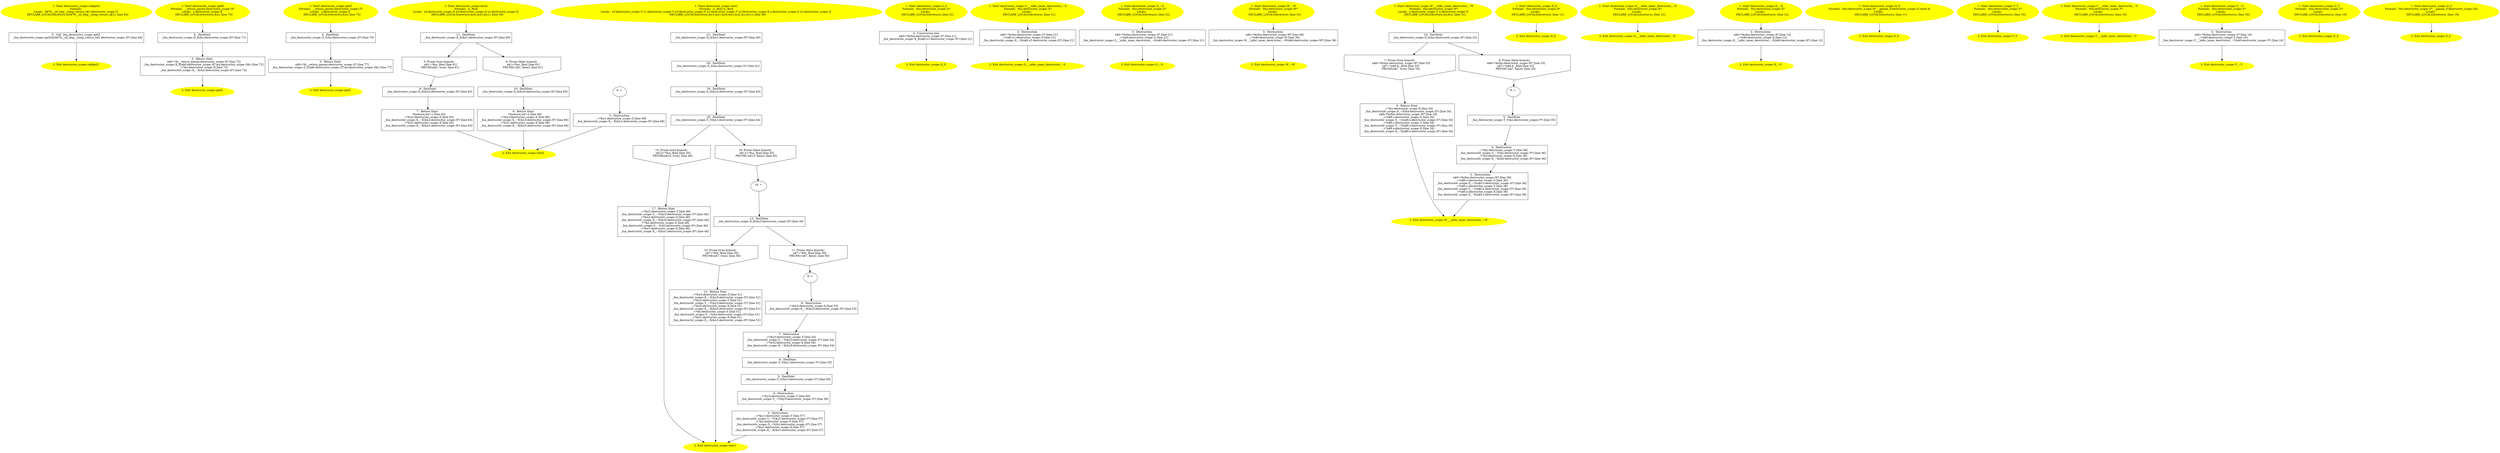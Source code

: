 /* @generated */
digraph iCFG {
"callgetZ#destructor_scope#_ZN16destructor_scope8callgetZEv.2c9a1cb54f86af11f45d83039775201e_1" [label="1: Start destructor_scope::callgetZ\nFormals: \nLocals:  0$?%__sil_tmp__temp_return_n$1:destructor_scope::Z \n   DECLARE_LOCALS(&return,&0$?%__sil_tmp__temp_return_n$1); [line 84]\n " color=yellow style=filled]
	

	 "callgetZ#destructor_scope#_ZN16destructor_scope8callgetZEv.2c9a1cb54f86af11f45d83039775201e_1" -> "callgetZ#destructor_scope#_ZN16destructor_scope8callgetZEv.2c9a1cb54f86af11f45d83039775201e_3" ;
"callgetZ#destructor_scope#_ZN16destructor_scope8callgetZEv.2c9a1cb54f86af11f45d83039775201e_2" [label="2: Exit destructor_scope::callgetZ \n  " color=yellow style=filled]
	

"callgetZ#destructor_scope#_ZN16destructor_scope8callgetZEv.2c9a1cb54f86af11f45d83039775201e_3" [label="3:  Call _fun_destructor_scope::getZ \n   _fun_destructor_scope::getZ(&0$?%__sil_tmp__temp_return_n$1:destructor_scope::Z*) [line 84]\n " shape="box"]
	

	 "callgetZ#destructor_scope#_ZN16destructor_scope8callgetZEv.2c9a1cb54f86af11f45d83039775201e_3" -> "callgetZ#destructor_scope#_ZN16destructor_scope8callgetZEv.2c9a1cb54f86af11f45d83039775201e_2" ;
"getX#destructor_scope#_ZN16destructor_scope4getXEv.b2ba3b7097be97728da335bbc1da58e3_1" [label="1: Start destructor_scope::getX\nFormals:  __return_param:destructor_scope::X*\nLocals:  x:destructor_scope::X \n   DECLARE_LOCALS(&return,&x); [line 70]\n " color=yellow style=filled]
	

	 "getX#destructor_scope#_ZN16destructor_scope4getXEv.b2ba3b7097be97728da335bbc1da58e3_1" -> "getX#destructor_scope#_ZN16destructor_scope4getXEv.b2ba3b7097be97728da335bbc1da58e3_4" ;
"getX#destructor_scope#_ZN16destructor_scope4getXEv.b2ba3b7097be97728da335bbc1da58e3_2" [label="2: Exit destructor_scope::getX \n  " color=yellow style=filled]
	

"getX#destructor_scope#_ZN16destructor_scope4getXEv.b2ba3b7097be97728da335bbc1da58e3_3" [label="3:  Return Stmt \n   n$0=*&__return_param:destructor_scope::X* [line 72]\n  _fun_destructor_scope::X_X(n$0:destructor_scope::X*,&x:destructor_scope::X&) [line 72]\n  _=*&x:destructor_scope::X [line 72]\n  _fun_destructor_scope::X_~X(&x:destructor_scope::X*) [line 72]\n " shape="box"]
	

	 "getX#destructor_scope#_ZN16destructor_scope4getXEv.b2ba3b7097be97728da335bbc1da58e3_3" -> "getX#destructor_scope#_ZN16destructor_scope4getXEv.b2ba3b7097be97728da335bbc1da58e3_2" ;
"getX#destructor_scope#_ZN16destructor_scope4getXEv.b2ba3b7097be97728da335bbc1da58e3_4" [label="4:  DeclStmt \n   _fun_destructor_scope::X_X(&x:destructor_scope::X*) [line 71]\n " shape="box"]
	

	 "getX#destructor_scope#_ZN16destructor_scope4getXEv.b2ba3b7097be97728da335bbc1da58e3_4" -> "getX#destructor_scope#_ZN16destructor_scope4getXEv.b2ba3b7097be97728da335bbc1da58e3_3" ;
"getZ#destructor_scope#_ZN16destructor_scope4getZEv.3a61a74007b69468d628bfcaa77ebe85_1" [label="1: Start destructor_scope::getZ\nFormals:  __return_param:destructor_scope::Z*\nLocals:  z:destructor_scope::Z \n   DECLARE_LOCALS(&return,&z); [line 75]\n " color=yellow style=filled]
	

	 "getZ#destructor_scope#_ZN16destructor_scope4getZEv.3a61a74007b69468d628bfcaa77ebe85_1" -> "getZ#destructor_scope#_ZN16destructor_scope4getZEv.3a61a74007b69468d628bfcaa77ebe85_4" ;
"getZ#destructor_scope#_ZN16destructor_scope4getZEv.3a61a74007b69468d628bfcaa77ebe85_2" [label="2: Exit destructor_scope::getZ \n  " color=yellow style=filled]
	

"getZ#destructor_scope#_ZN16destructor_scope4getZEv.3a61a74007b69468d628bfcaa77ebe85_3" [label="3:  Return Stmt \n   n$0=*&__return_param:destructor_scope::Z* [line 77]\n  _fun_destructor_scope::Z_Z(n$0:destructor_scope::Z*,&z:destructor_scope::Z&) [line 77]\n " shape="box"]
	

	 "getZ#destructor_scope#_ZN16destructor_scope4getZEv.3a61a74007b69468d628bfcaa77ebe85_3" -> "getZ#destructor_scope#_ZN16destructor_scope4getZEv.3a61a74007b69468d628bfcaa77ebe85_2" ;
"getZ#destructor_scope#_ZN16destructor_scope4getZEv.3a61a74007b69468d628bfcaa77ebe85_4" [label="4:  DeclStmt \n   _fun_destructor_scope::Z_Z(&z:destructor_scope::Z*) [line 76]\n " shape="box"]
	

	 "getZ#destructor_scope#_ZN16destructor_scope4getZEv.3a61a74007b69468d628bfcaa77ebe85_4" -> "getZ#destructor_scope#_ZN16destructor_scope4getZEv.3a61a74007b69468d628bfcaa77ebe85_3" ;
"test2#destructor_scope#_ZN16destructor_scope5test2Eb.098ed11854422e6a46c509b82dd7020a_1" [label="1: Start destructor_scope::test2\nFormals:  a:_Bool\nLocals:  x2:destructor_scope::X x3:destructor_scope::X x1:destructor_scope::X \n   DECLARE_LOCALS(&return,&x2,&x3,&x1); [line 59]\n " color=yellow style=filled]
	

	 "test2#destructor_scope#_ZN16destructor_scope5test2Eb.098ed11854422e6a46c509b82dd7020a_1" -> "test2#destructor_scope#_ZN16destructor_scope5test2Eb.098ed11854422e6a46c509b82dd7020a_11" ;
"test2#destructor_scope#_ZN16destructor_scope5test2Eb.098ed11854422e6a46c509b82dd7020a_2" [label="2: Exit destructor_scope::test2 \n  " color=yellow style=filled]
	

"test2#destructor_scope#_ZN16destructor_scope5test2Eb.098ed11854422e6a46c509b82dd7020a_3" [label="3:  Destruction \n   _=*&x1:destructor_scope::X [line 68]\n  _fun_destructor_scope::X_~X(&x1:destructor_scope::X*) [line 68]\n " shape="box"]
	

	 "test2#destructor_scope#_ZN16destructor_scope5test2Eb.098ed11854422e6a46c509b82dd7020a_3" -> "test2#destructor_scope#_ZN16destructor_scope5test2Eb.098ed11854422e6a46c509b82dd7020a_2" ;
"test2#destructor_scope#_ZN16destructor_scope5test2Eb.098ed11854422e6a46c509b82dd7020a_4" [label="4: + \n  " ]
	

	 "test2#destructor_scope#_ZN16destructor_scope5test2Eb.098ed11854422e6a46c509b82dd7020a_4" -> "test2#destructor_scope#_ZN16destructor_scope5test2Eb.098ed11854422e6a46c509b82dd7020a_3" ;
"test2#destructor_scope#_ZN16destructor_scope5test2Eb.098ed11854422e6a46c509b82dd7020a_5" [label="5: Prune (true branch) \n   n$1=*&a:_Bool [line 61]\n  PRUNE(n$1, true); [line 61]\n " shape="invhouse"]
	

	 "test2#destructor_scope#_ZN16destructor_scope5test2Eb.098ed11854422e6a46c509b82dd7020a_5" -> "test2#destructor_scope#_ZN16destructor_scope5test2Eb.098ed11854422e6a46c509b82dd7020a_8" ;
"test2#destructor_scope#_ZN16destructor_scope5test2Eb.098ed11854422e6a46c509b82dd7020a_6" [label="6: Prune (false branch) \n   n$1=*&a:_Bool [line 61]\n  PRUNE(!n$1, false); [line 61]\n " shape="invhouse"]
	

	 "test2#destructor_scope#_ZN16destructor_scope5test2Eb.098ed11854422e6a46c509b82dd7020a_6" -> "test2#destructor_scope#_ZN16destructor_scope5test2Eb.098ed11854422e6a46c509b82dd7020a_10" ;
"test2#destructor_scope#_ZN16destructor_scope5test2Eb.098ed11854422e6a46c509b82dd7020a_7" [label="7:  Return Stmt \n   *&return:int=1 [line 63]\n  _=*&x2:destructor_scope::X [line 63]\n  _fun_destructor_scope::X_~X(&x2:destructor_scope::X*) [line 63]\n  _=*&x1:destructor_scope::X [line 63]\n  _fun_destructor_scope::X_~X(&x1:destructor_scope::X*) [line 63]\n " shape="box"]
	

	 "test2#destructor_scope#_ZN16destructor_scope5test2Eb.098ed11854422e6a46c509b82dd7020a_7" -> "test2#destructor_scope#_ZN16destructor_scope5test2Eb.098ed11854422e6a46c509b82dd7020a_2" ;
"test2#destructor_scope#_ZN16destructor_scope5test2Eb.098ed11854422e6a46c509b82dd7020a_8" [label="8:  DeclStmt \n   _fun_destructor_scope::X_X(&x2:destructor_scope::X*) [line 62]\n " shape="box"]
	

	 "test2#destructor_scope#_ZN16destructor_scope5test2Eb.098ed11854422e6a46c509b82dd7020a_8" -> "test2#destructor_scope#_ZN16destructor_scope5test2Eb.098ed11854422e6a46c509b82dd7020a_7" ;
"test2#destructor_scope#_ZN16destructor_scope5test2Eb.098ed11854422e6a46c509b82dd7020a_9" [label="9:  Return Stmt \n   *&return:int=2 [line 66]\n  _=*&x3:destructor_scope::X [line 66]\n  _fun_destructor_scope::X_~X(&x3:destructor_scope::X*) [line 66]\n  _=*&x1:destructor_scope::X [line 66]\n  _fun_destructor_scope::X_~X(&x1:destructor_scope::X*) [line 66]\n " shape="box"]
	

	 "test2#destructor_scope#_ZN16destructor_scope5test2Eb.098ed11854422e6a46c509b82dd7020a_9" -> "test2#destructor_scope#_ZN16destructor_scope5test2Eb.098ed11854422e6a46c509b82dd7020a_2" ;
"test2#destructor_scope#_ZN16destructor_scope5test2Eb.098ed11854422e6a46c509b82dd7020a_10" [label="10:  DeclStmt \n   _fun_destructor_scope::X_X(&x3:destructor_scope::X*) [line 65]\n " shape="box"]
	

	 "test2#destructor_scope#_ZN16destructor_scope5test2Eb.098ed11854422e6a46c509b82dd7020a_10" -> "test2#destructor_scope#_ZN16destructor_scope5test2Eb.098ed11854422e6a46c509b82dd7020a_9" ;
"test2#destructor_scope#_ZN16destructor_scope5test2Eb.098ed11854422e6a46c509b82dd7020a_11" [label="11:  DeclStmt \n   _fun_destructor_scope::X_X(&x1:destructor_scope::X*) [line 60]\n " shape="box"]
	

	 "test2#destructor_scope#_ZN16destructor_scope5test2Eb.098ed11854422e6a46c509b82dd7020a_11" -> "test2#destructor_scope#_ZN16destructor_scope5test2Eb.098ed11854422e6a46c509b82dd7020a_5" ;
	 "test2#destructor_scope#_ZN16destructor_scope5test2Eb.098ed11854422e6a46c509b82dd7020a_11" -> "test2#destructor_scope#_ZN16destructor_scope5test2Eb.098ed11854422e6a46c509b82dd7020a_6" ;
"test1#destructor_scope#_ZN16destructor_scope5test1Ebb.fea2570de1bd37fe2fd8c1bd9766c861_1" [label="1: Start destructor_scope::test1\nFormals:  a:_Bool b:_Bool\nLocals:  y3:destructor_scope::Y y1:destructor_scope::Y x3:destructor_scope::X y2:destructor_scope::Y x2:destructor_scope::X s:destructor_scope::S x1:destructor_scope::X \n   DECLARE_LOCALS(&return,&y3,&y1,&x3,&y2,&x2,&s,&x1); [line 39]\n " color=yellow style=filled]
	

	 "test1#destructor_scope#_ZN16destructor_scope5test1Ebb.fea2570de1bd37fe2fd8c1bd9766c861_1" -> "test1#destructor_scope#_ZN16destructor_scope5test1Ebb.fea2570de1bd37fe2fd8c1bd9766c861_21" ;
"test1#destructor_scope#_ZN16destructor_scope5test1Ebb.fea2570de1bd37fe2fd8c1bd9766c861_2" [label="2: Exit destructor_scope::test1 \n  " color=yellow style=filled]
	

"test1#destructor_scope#_ZN16destructor_scope5test1Ebb.fea2570de1bd37fe2fd8c1bd9766c861_3" [label="3:  Destruction \n   _=*&y1:destructor_scope::Y [line 57]\n  _fun_destructor_scope::Y_~Y(&y1:destructor_scope::Y*) [line 57]\n  _=*&s:destructor_scope::S [line 57]\n  _fun_destructor_scope::S_~S(&s:destructor_scope::S*) [line 57]\n  _=*&x1:destructor_scope::X [line 57]\n  _fun_destructor_scope::X_~X(&x1:destructor_scope::X*) [line 57]\n " shape="box"]
	

	 "test1#destructor_scope#_ZN16destructor_scope5test1Ebb.fea2570de1bd37fe2fd8c1bd9766c861_3" -> "test1#destructor_scope#_ZN16destructor_scope5test1Ebb.fea2570de1bd37fe2fd8c1bd9766c861_2" ;
"test1#destructor_scope#_ZN16destructor_scope5test1Ebb.fea2570de1bd37fe2fd8c1bd9766c861_4" [label="4:  Destruction \n   _=*&y3:destructor_scope::Y [line 56]\n  _fun_destructor_scope::Y_~Y(&y3:destructor_scope::Y*) [line 56]\n " shape="box"]
	

	 "test1#destructor_scope#_ZN16destructor_scope5test1Ebb.fea2570de1bd37fe2fd8c1bd9766c861_4" -> "test1#destructor_scope#_ZN16destructor_scope5test1Ebb.fea2570de1bd37fe2fd8c1bd9766c861_3" ;
"test1#destructor_scope#_ZN16destructor_scope5test1Ebb.fea2570de1bd37fe2fd8c1bd9766c861_5" [label="5:  DeclStmt \n   _fun_destructor_scope::Y_Y(&y3:destructor_scope::Y*) [line 56]\n " shape="box"]
	

	 "test1#destructor_scope#_ZN16destructor_scope5test1Ebb.fea2570de1bd37fe2fd8c1bd9766c861_5" -> "test1#destructor_scope#_ZN16destructor_scope5test1Ebb.fea2570de1bd37fe2fd8c1bd9766c861_4" ;
"test1#destructor_scope#_ZN16destructor_scope5test1Ebb.fea2570de1bd37fe2fd8c1bd9766c861_6" [label="6:  DeclStmt \n   _fun_destructor_scope::Y_Y(&y1:destructor_scope::Y*) [line 55]\n " shape="box"]
	

	 "test1#destructor_scope#_ZN16destructor_scope5test1Ebb.fea2570de1bd37fe2fd8c1bd9766c861_6" -> "test1#destructor_scope#_ZN16destructor_scope5test1Ebb.fea2570de1bd37fe2fd8c1bd9766c861_5" ;
"test1#destructor_scope#_ZN16destructor_scope5test1Ebb.fea2570de1bd37fe2fd8c1bd9766c861_7" [label="7:  Destruction \n   _=*&y2:destructor_scope::Y [line 54]\n  _fun_destructor_scope::Y_~Y(&y2:destructor_scope::Y*) [line 54]\n  _=*&x2:destructor_scope::X [line 54]\n  _fun_destructor_scope::X_~X(&x2:destructor_scope::X*) [line 54]\n " shape="box"]
	

	 "test1#destructor_scope#_ZN16destructor_scope5test1Ebb.fea2570de1bd37fe2fd8c1bd9766c861_7" -> "test1#destructor_scope#_ZN16destructor_scope5test1Ebb.fea2570de1bd37fe2fd8c1bd9766c861_6" ;
"test1#destructor_scope#_ZN16destructor_scope5test1Ebb.fea2570de1bd37fe2fd8c1bd9766c861_8" [label="8:  Destruction \n   _=*&x3:destructor_scope::X [line 53]\n  _fun_destructor_scope::X_~X(&x3:destructor_scope::X*) [line 53]\n " shape="box"]
	

	 "test1#destructor_scope#_ZN16destructor_scope5test1Ebb.fea2570de1bd37fe2fd8c1bd9766c861_8" -> "test1#destructor_scope#_ZN16destructor_scope5test1Ebb.fea2570de1bd37fe2fd8c1bd9766c861_7" ;
"test1#destructor_scope#_ZN16destructor_scope5test1Ebb.fea2570de1bd37fe2fd8c1bd9766c861_9" [label="9: + \n  " ]
	

	 "test1#destructor_scope#_ZN16destructor_scope5test1Ebb.fea2570de1bd37fe2fd8c1bd9766c861_9" -> "test1#destructor_scope#_ZN16destructor_scope5test1Ebb.fea2570de1bd37fe2fd8c1bd9766c861_8" ;
"test1#destructor_scope#_ZN16destructor_scope5test1Ebb.fea2570de1bd37fe2fd8c1bd9766c861_10" [label="10: Prune (true branch) \n   n$7=*&b:_Bool [line 50]\n  PRUNE(n$7, true); [line 50]\n " shape="invhouse"]
	

	 "test1#destructor_scope#_ZN16destructor_scope5test1Ebb.fea2570de1bd37fe2fd8c1bd9766c861_10" -> "test1#destructor_scope#_ZN16destructor_scope5test1Ebb.fea2570de1bd37fe2fd8c1bd9766c861_12" ;
"test1#destructor_scope#_ZN16destructor_scope5test1Ebb.fea2570de1bd37fe2fd8c1bd9766c861_11" [label="11: Prune (false branch) \n   n$7=*&b:_Bool [line 50]\n  PRUNE(!n$7, false); [line 50]\n " shape="invhouse"]
	

	 "test1#destructor_scope#_ZN16destructor_scope5test1Ebb.fea2570de1bd37fe2fd8c1bd9766c861_11" -> "test1#destructor_scope#_ZN16destructor_scope5test1Ebb.fea2570de1bd37fe2fd8c1bd9766c861_9" ;
"test1#destructor_scope#_ZN16destructor_scope5test1Ebb.fea2570de1bd37fe2fd8c1bd9766c861_12" [label="12:  Return Stmt \n   _=*&x3:destructor_scope::X [line 51]\n  _fun_destructor_scope::X_~X(&x3:destructor_scope::X*) [line 51]\n  _=*&y2:destructor_scope::Y [line 51]\n  _fun_destructor_scope::Y_~Y(&y2:destructor_scope::Y*) [line 51]\n  _=*&x2:destructor_scope::X [line 51]\n  _fun_destructor_scope::X_~X(&x2:destructor_scope::X*) [line 51]\n  _=*&s:destructor_scope::S [line 51]\n  _fun_destructor_scope::S_~S(&s:destructor_scope::S*) [line 51]\n  _=*&x1:destructor_scope::X [line 51]\n  _fun_destructor_scope::X_~X(&x1:destructor_scope::X*) [line 51]\n " shape="box"]
	

	 "test1#destructor_scope#_ZN16destructor_scope5test1Ebb.fea2570de1bd37fe2fd8c1bd9766c861_12" -> "test1#destructor_scope#_ZN16destructor_scope5test1Ebb.fea2570de1bd37fe2fd8c1bd9766c861_2" ;
"test1#destructor_scope#_ZN16destructor_scope5test1Ebb.fea2570de1bd37fe2fd8c1bd9766c861_13" [label="13:  DeclStmt \n   _fun_destructor_scope::X_X(&x3:destructor_scope::X*) [line 49]\n " shape="box"]
	

	 "test1#destructor_scope#_ZN16destructor_scope5test1Ebb.fea2570de1bd37fe2fd8c1bd9766c861_13" -> "test1#destructor_scope#_ZN16destructor_scope5test1Ebb.fea2570de1bd37fe2fd8c1bd9766c861_10" ;
	 "test1#destructor_scope#_ZN16destructor_scope5test1Ebb.fea2570de1bd37fe2fd8c1bd9766c861_13" -> "test1#destructor_scope#_ZN16destructor_scope5test1Ebb.fea2570de1bd37fe2fd8c1bd9766c861_11" ;
"test1#destructor_scope#_ZN16destructor_scope5test1Ebb.fea2570de1bd37fe2fd8c1bd9766c861_14" [label="14: + \n  " ]
	

	 "test1#destructor_scope#_ZN16destructor_scope5test1Ebb.fea2570de1bd37fe2fd8c1bd9766c861_14" -> "test1#destructor_scope#_ZN16destructor_scope5test1Ebb.fea2570de1bd37fe2fd8c1bd9766c861_13" ;
"test1#destructor_scope#_ZN16destructor_scope5test1Ebb.fea2570de1bd37fe2fd8c1bd9766c861_15" [label="15: Prune (true branch) \n   n$13=*&a:_Bool [line 45]\n  PRUNE(n$13, true); [line 45]\n " shape="invhouse"]
	

	 "test1#destructor_scope#_ZN16destructor_scope5test1Ebb.fea2570de1bd37fe2fd8c1bd9766c861_15" -> "test1#destructor_scope#_ZN16destructor_scope5test1Ebb.fea2570de1bd37fe2fd8c1bd9766c861_17" ;
"test1#destructor_scope#_ZN16destructor_scope5test1Ebb.fea2570de1bd37fe2fd8c1bd9766c861_16" [label="16: Prune (false branch) \n   n$13=*&a:_Bool [line 45]\n  PRUNE(!n$13, false); [line 45]\n " shape="invhouse"]
	

	 "test1#destructor_scope#_ZN16destructor_scope5test1Ebb.fea2570de1bd37fe2fd8c1bd9766c861_16" -> "test1#destructor_scope#_ZN16destructor_scope5test1Ebb.fea2570de1bd37fe2fd8c1bd9766c861_14" ;
"test1#destructor_scope#_ZN16destructor_scope5test1Ebb.fea2570de1bd37fe2fd8c1bd9766c861_17" [label="17:  Return Stmt \n   _=*&y2:destructor_scope::Y [line 46]\n  _fun_destructor_scope::Y_~Y(&y2:destructor_scope::Y*) [line 46]\n  _=*&x2:destructor_scope::X [line 46]\n  _fun_destructor_scope::X_~X(&x2:destructor_scope::X*) [line 46]\n  _=*&s:destructor_scope::S [line 46]\n  _fun_destructor_scope::S_~S(&s:destructor_scope::S*) [line 46]\n  _=*&x1:destructor_scope::X [line 46]\n  _fun_destructor_scope::X_~X(&x1:destructor_scope::X*) [line 46]\n " shape="box"]
	

	 "test1#destructor_scope#_ZN16destructor_scope5test1Ebb.fea2570de1bd37fe2fd8c1bd9766c861_17" -> "test1#destructor_scope#_ZN16destructor_scope5test1Ebb.fea2570de1bd37fe2fd8c1bd9766c861_2" ;
"test1#destructor_scope#_ZN16destructor_scope5test1Ebb.fea2570de1bd37fe2fd8c1bd9766c861_18" [label="18:  DeclStmt \n   _fun_destructor_scope::Y_Y(&y2:destructor_scope::Y*) [line 44]\n " shape="box"]
	

	 "test1#destructor_scope#_ZN16destructor_scope5test1Ebb.fea2570de1bd37fe2fd8c1bd9766c861_18" -> "test1#destructor_scope#_ZN16destructor_scope5test1Ebb.fea2570de1bd37fe2fd8c1bd9766c861_15" ;
	 "test1#destructor_scope#_ZN16destructor_scope5test1Ebb.fea2570de1bd37fe2fd8c1bd9766c861_18" -> "test1#destructor_scope#_ZN16destructor_scope5test1Ebb.fea2570de1bd37fe2fd8c1bd9766c861_16" ;
"test1#destructor_scope#_ZN16destructor_scope5test1Ebb.fea2570de1bd37fe2fd8c1bd9766c861_19" [label="19:  DeclStmt \n   _fun_destructor_scope::X_X(&x2:destructor_scope::X*) [line 43]\n " shape="box"]
	

	 "test1#destructor_scope#_ZN16destructor_scope5test1Ebb.fea2570de1bd37fe2fd8c1bd9766c861_19" -> "test1#destructor_scope#_ZN16destructor_scope5test1Ebb.fea2570de1bd37fe2fd8c1bd9766c861_18" ;
"test1#destructor_scope#_ZN16destructor_scope5test1Ebb.fea2570de1bd37fe2fd8c1bd9766c861_20" [label="20:  DeclStmt \n   _fun_destructor_scope::S_S(&s:destructor_scope::S*) [line 41]\n " shape="box"]
	

	 "test1#destructor_scope#_ZN16destructor_scope5test1Ebb.fea2570de1bd37fe2fd8c1bd9766c861_20" -> "test1#destructor_scope#_ZN16destructor_scope5test1Ebb.fea2570de1bd37fe2fd8c1bd9766c861_19" ;
"test1#destructor_scope#_ZN16destructor_scope5test1Ebb.fea2570de1bd37fe2fd8c1bd9766c861_21" [label="21:  DeclStmt \n   _fun_destructor_scope::X_X(&x1:destructor_scope::X*) [line 40]\n " shape="box"]
	

	 "test1#destructor_scope#_ZN16destructor_scope5test1Ebb.fea2570de1bd37fe2fd8c1bd9766c861_21" -> "test1#destructor_scope#_ZN16destructor_scope5test1Ebb.fea2570de1bd37fe2fd8c1bd9766c861_20" ;
"S#S#destructor_scope#{_ZN16destructor_scope1SC1Ev|constexpr}.8a90c7de74a36914310ae757d91d91ff_1" [label="1: Start destructor_scope::S_S\nFormals:  this:destructor_scope::S*\nLocals:  \n   DECLARE_LOCALS(&return); [line 21]\n " color=yellow style=filled]
	

	 "S#S#destructor_scope#{_ZN16destructor_scope1SC1Ev|constexpr}.8a90c7de74a36914310ae757d91d91ff_1" -> "S#S#destructor_scope#{_ZN16destructor_scope1SC1Ev|constexpr}.8a90c7de74a36914310ae757d91d91ff_3" ;
"S#S#destructor_scope#{_ZN16destructor_scope1SC1Ev|constexpr}.8a90c7de74a36914310ae757d91d91ff_2" [label="2: Exit destructor_scope::S_S \n  " color=yellow style=filled]
	

"S#S#destructor_scope#{_ZN16destructor_scope1SC1Ev|constexpr}.8a90c7de74a36914310ae757d91d91ff_3" [label="3:  Constructor Init \n   n$0=*&this:destructor_scope::S* [line 21]\n  _fun_destructor_scope::X_X(n$0.x1:destructor_scope::X*) [line 21]\n " shape="box"]
	

	 "S#S#destructor_scope#{_ZN16destructor_scope1SC1Ev|constexpr}.8a90c7de74a36914310ae757d91d91ff_3" -> "S#S#destructor_scope#{_ZN16destructor_scope1SC1Ev|constexpr}.8a90c7de74a36914310ae757d91d91ff_2" ;
"__infer_inner_destructor_~S#S#destructor_scope#(_ZN16destructor_scope1SD0Ev).c9c88a7d09356d579c04681847b139d2_1" [label="1: Start destructor_scope::S___infer_inner_destructor_~S\nFormals:  this:destructor_scope::S*\nLocals:  \n   DECLARE_LOCALS(&return); [line 21]\n " color=yellow style=filled]
	

	 "__infer_inner_destructor_~S#S#destructor_scope#(_ZN16destructor_scope1SD0Ev).c9c88a7d09356d579c04681847b139d2_1" -> "__infer_inner_destructor_~S#S#destructor_scope#(_ZN16destructor_scope1SD0Ev).c9c88a7d09356d579c04681847b139d2_3" ;
"__infer_inner_destructor_~S#S#destructor_scope#(_ZN16destructor_scope1SD0Ev).c9c88a7d09356d579c04681847b139d2_2" [label="2: Exit destructor_scope::S___infer_inner_destructor_~S \n  " color=yellow style=filled]
	

"__infer_inner_destructor_~S#S#destructor_scope#(_ZN16destructor_scope1SD0Ev).c9c88a7d09356d579c04681847b139d2_3" [label="3:  Destruction \n   n$0=*&this:destructor_scope::S* [line 21]\n  _=*n$0.x1:destructor_scope::X [line 21]\n  _fun_destructor_scope::X_~X(n$0.x1:destructor_scope::X*) [line 21]\n " shape="box"]
	

	 "__infer_inner_destructor_~S#S#destructor_scope#(_ZN16destructor_scope1SD0Ev).c9c88a7d09356d579c04681847b139d2_3" -> "__infer_inner_destructor_~S#S#destructor_scope#(_ZN16destructor_scope1SD0Ev).c9c88a7d09356d579c04681847b139d2_2" ;
"~S#S#destructor_scope#(_ZN16destructor_scope1SD0Ev).e029a1be84e1c759d19e67b6cee10d7f_1" [label="1: Start destructor_scope::S_~S\nFormals:  this:destructor_scope::S*\nLocals:  \n   DECLARE_LOCALS(&return); [line 21]\n " color=yellow style=filled]
	

	 "~S#S#destructor_scope#(_ZN16destructor_scope1SD0Ev).e029a1be84e1c759d19e67b6cee10d7f_1" -> "~S#S#destructor_scope#(_ZN16destructor_scope1SD0Ev).e029a1be84e1c759d19e67b6cee10d7f_3" ;
"~S#S#destructor_scope#(_ZN16destructor_scope1SD0Ev).e029a1be84e1c759d19e67b6cee10d7f_2" [label="2: Exit destructor_scope::S_~S \n  " color=yellow style=filled]
	

"~S#S#destructor_scope#(_ZN16destructor_scope1SD0Ev).e029a1be84e1c759d19e67b6cee10d7f_3" [label="3:  Destruction \n   n$0=*&this:destructor_scope::S* [line 21]\n  _=*n$0:destructor_scope::S [line 21]\n  _fun_destructor_scope::S___infer_inner_destructor_~S(n$0:destructor_scope::S*) [line 21]\n " shape="box"]
	

	 "~S#S#destructor_scope#(_ZN16destructor_scope1SD0Ev).e029a1be84e1c759d19e67b6cee10d7f_3" -> "~S#S#destructor_scope#(_ZN16destructor_scope1SD0Ev).e029a1be84e1c759d19e67b6cee10d7f_2" ;
"~W#W#destructor_scope#(_ZN16destructor_scope1WD0Ev).9885401ab9f4b0bdd64fdcd63dd6accc_1" [label="1: Start destructor_scope::W_~W\nFormals:  this:destructor_scope::W*\nLocals:  \n   DECLARE_LOCALS(&return); [line 31]\n " color=yellow style=filled]
	

	 "~W#W#destructor_scope#(_ZN16destructor_scope1WD0Ev).9885401ab9f4b0bdd64fdcd63dd6accc_1" -> "~W#W#destructor_scope#(_ZN16destructor_scope1WD0Ev).9885401ab9f4b0bdd64fdcd63dd6accc_3" ;
"~W#W#destructor_scope#(_ZN16destructor_scope1WD0Ev).9885401ab9f4b0bdd64fdcd63dd6accc_2" [label="2: Exit destructor_scope::W_~W \n  " color=yellow style=filled]
	

"~W#W#destructor_scope#(_ZN16destructor_scope1WD0Ev).9885401ab9f4b0bdd64fdcd63dd6accc_3" [label="3:  Destruction \n   n$0=*&this:destructor_scope::W* [line 36]\n  _=*n$0:destructor_scope::W [line 36]\n  _fun_destructor_scope::W___infer_inner_destructor_~W(n$0:destructor_scope::W*) [line 36]\n " shape="box"]
	

	 "~W#W#destructor_scope#(_ZN16destructor_scope1WD0Ev).9885401ab9f4b0bdd64fdcd63dd6accc_3" -> "~W#W#destructor_scope#(_ZN16destructor_scope1WD0Ev).9885401ab9f4b0bdd64fdcd63dd6accc_2" ;
"__infer_inner_destructor_~W#W#destructor_scope#(_ZN16destructor_scope1WD0Ev).37a82ed518652a47d87bdadb9b9382b3_1" [label="1: Start destructor_scope::W___infer_inner_destructor_~W\nFormals:  this:destructor_scope::W*\nLocals:  y:destructor_scope::Y x:destructor_scope::X \n   DECLARE_LOCALS(&return,&y,&x); [line 31]\n " color=yellow style=filled]
	

	 "__infer_inner_destructor_~W#W#destructor_scope#(_ZN16destructor_scope1WD0Ev).37a82ed518652a47d87bdadb9b9382b3_1" -> "__infer_inner_destructor_~W#W#destructor_scope#(_ZN16destructor_scope1WD0Ev).37a82ed518652a47d87bdadb9b9382b3_10" ;
"__infer_inner_destructor_~W#W#destructor_scope#(_ZN16destructor_scope1WD0Ev).37a82ed518652a47d87bdadb9b9382b3_2" [label="2: Exit destructor_scope::W___infer_inner_destructor_~W \n  " color=yellow style=filled]
	

"__infer_inner_destructor_~W#W#destructor_scope#(_ZN16destructor_scope1WD0Ev).37a82ed518652a47d87bdadb9b9382b3_3" [label="3:  Destruction \n   n$0=*&this:destructor_scope::W* [line 36]\n  _=*n$0.s:destructor_scope::S [line 36]\n  _fun_destructor_scope::S_~S(n$0.s:destructor_scope::S*) [line 36]\n  _=*n$0.y:destructor_scope::Y [line 36]\n  _fun_destructor_scope::Y_~Y(n$0.y:destructor_scope::Y*) [line 36]\n  _=*n$0.x:destructor_scope::X [line 36]\n  _fun_destructor_scope::X_~X(n$0.x:destructor_scope::X*) [line 36]\n " shape="box"]
	

	 "__infer_inner_destructor_~W#W#destructor_scope#(_ZN16destructor_scope1WD0Ev).37a82ed518652a47d87bdadb9b9382b3_3" -> "__infer_inner_destructor_~W#W#destructor_scope#(_ZN16destructor_scope1WD0Ev).37a82ed518652a47d87bdadb9b9382b3_2" ;
"__infer_inner_destructor_~W#W#destructor_scope#(_ZN16destructor_scope1WD0Ev).37a82ed518652a47d87bdadb9b9382b3_4" [label="4:  Destruction \n   _=*&y:destructor_scope::Y [line 36]\n  _fun_destructor_scope::Y_~Y(&y:destructor_scope::Y*) [line 36]\n  _=*&x:destructor_scope::X [line 36]\n  _fun_destructor_scope::X_~X(&x:destructor_scope::X*) [line 36]\n " shape="box"]
	

	 "__infer_inner_destructor_~W#W#destructor_scope#(_ZN16destructor_scope1WD0Ev).37a82ed518652a47d87bdadb9b9382b3_4" -> "__infer_inner_destructor_~W#W#destructor_scope#(_ZN16destructor_scope1WD0Ev).37a82ed518652a47d87bdadb9b9382b3_3" ;
"__infer_inner_destructor_~W#W#destructor_scope#(_ZN16destructor_scope1WD0Ev).37a82ed518652a47d87bdadb9b9382b3_5" [label="5:  DeclStmt \n   _fun_destructor_scope::Y_Y(&y:destructor_scope::Y*) [line 35]\n " shape="box"]
	

	 "__infer_inner_destructor_~W#W#destructor_scope#(_ZN16destructor_scope1WD0Ev).37a82ed518652a47d87bdadb9b9382b3_5" -> "__infer_inner_destructor_~W#W#destructor_scope#(_ZN16destructor_scope1WD0Ev).37a82ed518652a47d87bdadb9b9382b3_4" ;
"__infer_inner_destructor_~W#W#destructor_scope#(_ZN16destructor_scope1WD0Ev).37a82ed518652a47d87bdadb9b9382b3_6" [label="6: + \n  " ]
	

	 "__infer_inner_destructor_~W#W#destructor_scope#(_ZN16destructor_scope1WD0Ev).37a82ed518652a47d87bdadb9b9382b3_6" -> "__infer_inner_destructor_~W#W#destructor_scope#(_ZN16destructor_scope1WD0Ev).37a82ed518652a47d87bdadb9b9382b3_5" ;
"__infer_inner_destructor_~W#W#destructor_scope#(_ZN16destructor_scope1WD0Ev).37a82ed518652a47d87bdadb9b9382b3_7" [label="7: Prune (true branch) \n   n$6=*&this:destructor_scope::W* [line 33]\n  n$7=*n$6.b:_Bool [line 33]\n  PRUNE(n$7, true); [line 33]\n " shape="invhouse"]
	

	 "__infer_inner_destructor_~W#W#destructor_scope#(_ZN16destructor_scope1WD0Ev).37a82ed518652a47d87bdadb9b9382b3_7" -> "__infer_inner_destructor_~W#W#destructor_scope#(_ZN16destructor_scope1WD0Ev).37a82ed518652a47d87bdadb9b9382b3_9" ;
"__infer_inner_destructor_~W#W#destructor_scope#(_ZN16destructor_scope1WD0Ev).37a82ed518652a47d87bdadb9b9382b3_8" [label="8: Prune (false branch) \n   n$6=*&this:destructor_scope::W* [line 33]\n  n$7=*n$6.b:_Bool [line 33]\n  PRUNE(!n$7, false); [line 33]\n " shape="invhouse"]
	

	 "__infer_inner_destructor_~W#W#destructor_scope#(_ZN16destructor_scope1WD0Ev).37a82ed518652a47d87bdadb9b9382b3_8" -> "__infer_inner_destructor_~W#W#destructor_scope#(_ZN16destructor_scope1WD0Ev).37a82ed518652a47d87bdadb9b9382b3_6" ;
"__infer_inner_destructor_~W#W#destructor_scope#(_ZN16destructor_scope1WD0Ev).37a82ed518652a47d87bdadb9b9382b3_9" [label="9:  Return Stmt \n   _=*&x:destructor_scope::X [line 34]\n  _fun_destructor_scope::X_~X(&x:destructor_scope::X*) [line 34]\n  n$9=*&this:destructor_scope::W* [line 34]\n  _=*n$9.s:destructor_scope::S [line 34]\n  _fun_destructor_scope::S_~S(n$9.s:destructor_scope::S*) [line 34]\n  _=*n$9.y:destructor_scope::Y [line 34]\n  _fun_destructor_scope::Y_~Y(n$9.y:destructor_scope::Y*) [line 34]\n  _=*n$9.x:destructor_scope::X [line 34]\n  _fun_destructor_scope::X_~X(n$9.x:destructor_scope::X*) [line 34]\n " shape="box"]
	

	 "__infer_inner_destructor_~W#W#destructor_scope#(_ZN16destructor_scope1WD0Ev).37a82ed518652a47d87bdadb9b9382b3_9" -> "__infer_inner_destructor_~W#W#destructor_scope#(_ZN16destructor_scope1WD0Ev).37a82ed518652a47d87bdadb9b9382b3_2" ;
"__infer_inner_destructor_~W#W#destructor_scope#(_ZN16destructor_scope1WD0Ev).37a82ed518652a47d87bdadb9b9382b3_10" [label="10:  DeclStmt \n   _fun_destructor_scope::X_X(&x:destructor_scope::X*) [line 32]\n " shape="box"]
	

	 "__infer_inner_destructor_~W#W#destructor_scope#(_ZN16destructor_scope1WD0Ev).37a82ed518652a47d87bdadb9b9382b3_10" -> "__infer_inner_destructor_~W#W#destructor_scope#(_ZN16destructor_scope1WD0Ev).37a82ed518652a47d87bdadb9b9382b3_7" ;
	 "__infer_inner_destructor_~W#W#destructor_scope#(_ZN16destructor_scope1WD0Ev).37a82ed518652a47d87bdadb9b9382b3_10" -> "__infer_inner_destructor_~W#W#destructor_scope#(_ZN16destructor_scope1WD0Ev).37a82ed518652a47d87bdadb9b9382b3_8" ;
"X#X#destructor_scope#{_ZN16destructor_scope1XC1Ev|constexpr}.2fe4286cdaf024592bc7b4ad8b4a565f_1" [label="1: Start destructor_scope::X_X\nFormals:  this:destructor_scope::X*\nLocals:  \n   DECLARE_LOCALS(&return); [line 11]\n " color=yellow style=filled]
	

	 "X#X#destructor_scope#{_ZN16destructor_scope1XC1Ev|constexpr}.2fe4286cdaf024592bc7b4ad8b4a565f_1" -> "X#X#destructor_scope#{_ZN16destructor_scope1XC1Ev|constexpr}.2fe4286cdaf024592bc7b4ad8b4a565f_2" ;
"X#X#destructor_scope#{_ZN16destructor_scope1XC1Ev|constexpr}.2fe4286cdaf024592bc7b4ad8b4a565f_2" [label="2: Exit destructor_scope::X_X \n  " color=yellow style=filled]
	

"__infer_inner_destructor_~X#X#destructor_scope#(_ZN16destructor_scope1XD0Ev).e34b7d35c667e9a0c249014ae7750d5b_1" [label="1: Start destructor_scope::X___infer_inner_destructor_~X\nFormals:  this:destructor_scope::X*\nLocals:  \n   DECLARE_LOCALS(&return); [line 12]\n " color=yellow style=filled]
	

	 "__infer_inner_destructor_~X#X#destructor_scope#(_ZN16destructor_scope1XD0Ev).e34b7d35c667e9a0c249014ae7750d5b_1" -> "__infer_inner_destructor_~X#X#destructor_scope#(_ZN16destructor_scope1XD0Ev).e34b7d35c667e9a0c249014ae7750d5b_2" ;
"__infer_inner_destructor_~X#X#destructor_scope#(_ZN16destructor_scope1XD0Ev).e34b7d35c667e9a0c249014ae7750d5b_2" [label="2: Exit destructor_scope::X___infer_inner_destructor_~X \n  " color=yellow style=filled]
	

"~X#X#destructor_scope#(_ZN16destructor_scope1XD0Ev).f18f0761b16fe36438c4eae7e576b682_1" [label="1: Start destructor_scope::X_~X\nFormals:  this:destructor_scope::X*\nLocals:  \n   DECLARE_LOCALS(&return); [line 12]\n " color=yellow style=filled]
	

	 "~X#X#destructor_scope#(_ZN16destructor_scope1XD0Ev).f18f0761b16fe36438c4eae7e576b682_1" -> "~X#X#destructor_scope#(_ZN16destructor_scope1XD0Ev).f18f0761b16fe36438c4eae7e576b682_3" ;
"~X#X#destructor_scope#(_ZN16destructor_scope1XD0Ev).f18f0761b16fe36438c4eae7e576b682_2" [label="2: Exit destructor_scope::X_~X \n  " color=yellow style=filled]
	

"~X#X#destructor_scope#(_ZN16destructor_scope1XD0Ev).f18f0761b16fe36438c4eae7e576b682_3" [label="3:  Destruction \n   n$0=*&this:destructor_scope::X* [line 12]\n  _=*n$0:destructor_scope::X [line 12]\n  _fun_destructor_scope::X___infer_inner_destructor_~X(n$0:destructor_scope::X*) [line 12]\n " shape="box"]
	

	 "~X#X#destructor_scope#(_ZN16destructor_scope1XD0Ev).f18f0761b16fe36438c4eae7e576b682_3" -> "~X#X#destructor_scope#(_ZN16destructor_scope1XD0Ev).f18f0761b16fe36438c4eae7e576b682_2" ;
"X#X#destructor_scope#{_ZN16destructor_scope1XC1ERKS0_|constexpr}.2414d8fbaa297d1fce05355d53896b6b_1" [label="1: Start destructor_scope::X_X\nFormals:  this:destructor_scope::X* __param_0:destructor_scope::X const &\nLocals:  \n   DECLARE_LOCALS(&return); [line 11]\n " color=yellow style=filled]
	

	 "X#X#destructor_scope#{_ZN16destructor_scope1XC1ERKS0_|constexpr}.2414d8fbaa297d1fce05355d53896b6b_1" -> "X#X#destructor_scope#{_ZN16destructor_scope1XC1ERKS0_|constexpr}.2414d8fbaa297d1fce05355d53896b6b_2" ;
"X#X#destructor_scope#{_ZN16destructor_scope1XC1ERKS0_|constexpr}.2414d8fbaa297d1fce05355d53896b6b_2" [label="2: Exit destructor_scope::X_X \n  " color=yellow style=filled]
	

"Y#Y#destructor_scope#{_ZN16destructor_scope1YC1Ev|constexpr}.bbec2666e178558d30786fd357bae394_1" [label="1: Start destructor_scope::Y_Y\nFormals:  this:destructor_scope::Y*\nLocals:  \n   DECLARE_LOCALS(&return); [line 15]\n " color=yellow style=filled]
	

	 "Y#Y#destructor_scope#{_ZN16destructor_scope1YC1Ev|constexpr}.bbec2666e178558d30786fd357bae394_1" -> "Y#Y#destructor_scope#{_ZN16destructor_scope1YC1Ev|constexpr}.bbec2666e178558d30786fd357bae394_2" ;
"Y#Y#destructor_scope#{_ZN16destructor_scope1YC1Ev|constexpr}.bbec2666e178558d30786fd357bae394_2" [label="2: Exit destructor_scope::Y_Y \n  " color=yellow style=filled]
	

"__infer_inner_destructor_~Y#Y#destructor_scope#(_ZN16destructor_scope1YD0Ev).71e5f497c4eb72b48471526acc7e1690_1" [label="1: Start destructor_scope::Y___infer_inner_destructor_~Y\nFormals:  this:destructor_scope::Y*\nLocals:  \n   DECLARE_LOCALS(&return); [line 16]\n " color=yellow style=filled]
	

	 "__infer_inner_destructor_~Y#Y#destructor_scope#(_ZN16destructor_scope1YD0Ev).71e5f497c4eb72b48471526acc7e1690_1" -> "__infer_inner_destructor_~Y#Y#destructor_scope#(_ZN16destructor_scope1YD0Ev).71e5f497c4eb72b48471526acc7e1690_2" ;
"__infer_inner_destructor_~Y#Y#destructor_scope#(_ZN16destructor_scope1YD0Ev).71e5f497c4eb72b48471526acc7e1690_2" [label="2: Exit destructor_scope::Y___infer_inner_destructor_~Y \n  " color=yellow style=filled]
	

"~Y#Y#destructor_scope#(_ZN16destructor_scope1YD0Ev).c1e3be6c11bac066871bac643c1a7d33_1" [label="1: Start destructor_scope::Y_~Y\nFormals:  this:destructor_scope::Y*\nLocals:  \n   DECLARE_LOCALS(&return); [line 16]\n " color=yellow style=filled]
	

	 "~Y#Y#destructor_scope#(_ZN16destructor_scope1YD0Ev).c1e3be6c11bac066871bac643c1a7d33_1" -> "~Y#Y#destructor_scope#(_ZN16destructor_scope1YD0Ev).c1e3be6c11bac066871bac643c1a7d33_3" ;
"~Y#Y#destructor_scope#(_ZN16destructor_scope1YD0Ev).c1e3be6c11bac066871bac643c1a7d33_2" [label="2: Exit destructor_scope::Y_~Y \n  " color=yellow style=filled]
	

"~Y#Y#destructor_scope#(_ZN16destructor_scope1YD0Ev).c1e3be6c11bac066871bac643c1a7d33_3" [label="3:  Destruction \n   n$0=*&this:destructor_scope::Y* [line 16]\n  _=*n$0:destructor_scope::Y [line 16]\n  _fun_destructor_scope::Y___infer_inner_destructor_~Y(n$0:destructor_scope::Y*) [line 16]\n " shape="box"]
	

	 "~Y#Y#destructor_scope#(_ZN16destructor_scope1YD0Ev).c1e3be6c11bac066871bac643c1a7d33_3" -> "~Y#Y#destructor_scope#(_ZN16destructor_scope1YD0Ev).c1e3be6c11bac066871bac643c1a7d33_2" ;
"Z#Z#destructor_scope#{_ZN16destructor_scope1ZC1Ev|constexpr}.58846154fa4db51b4cb4a6dc634794d7_1" [label="1: Start destructor_scope::Z_Z\nFormals:  this:destructor_scope::Z*\nLocals:  \n   DECLARE_LOCALS(&return); [line 19]\n " color=yellow style=filled]
	

	 "Z#Z#destructor_scope#{_ZN16destructor_scope1ZC1Ev|constexpr}.58846154fa4db51b4cb4a6dc634794d7_1" -> "Z#Z#destructor_scope#{_ZN16destructor_scope1ZC1Ev|constexpr}.58846154fa4db51b4cb4a6dc634794d7_2" ;
"Z#Z#destructor_scope#{_ZN16destructor_scope1ZC1Ev|constexpr}.58846154fa4db51b4cb4a6dc634794d7_2" [label="2: Exit destructor_scope::Z_Z \n  " color=yellow style=filled]
	

"Z#Z#destructor_scope#{_ZN16destructor_scope1ZC1EOS0_|constexpr}.ae74c365359faeede5251886ed3ce9f9_1" [label="1: Start destructor_scope::Z_Z\nFormals:  this:destructor_scope::Z* __param_0:destructor_scope::Z&\nLocals:  \n   DECLARE_LOCALS(&return); [line 19]\n " color=yellow style=filled]
	

	 "Z#Z#destructor_scope#{_ZN16destructor_scope1ZC1EOS0_|constexpr}.ae74c365359faeede5251886ed3ce9f9_1" -> "Z#Z#destructor_scope#{_ZN16destructor_scope1ZC1EOS0_|constexpr}.ae74c365359faeede5251886ed3ce9f9_2" ;
"Z#Z#destructor_scope#{_ZN16destructor_scope1ZC1EOS0_|constexpr}.ae74c365359faeede5251886ed3ce9f9_2" [label="2: Exit destructor_scope::Z_Z \n  " color=yellow style=filled]
	

}
